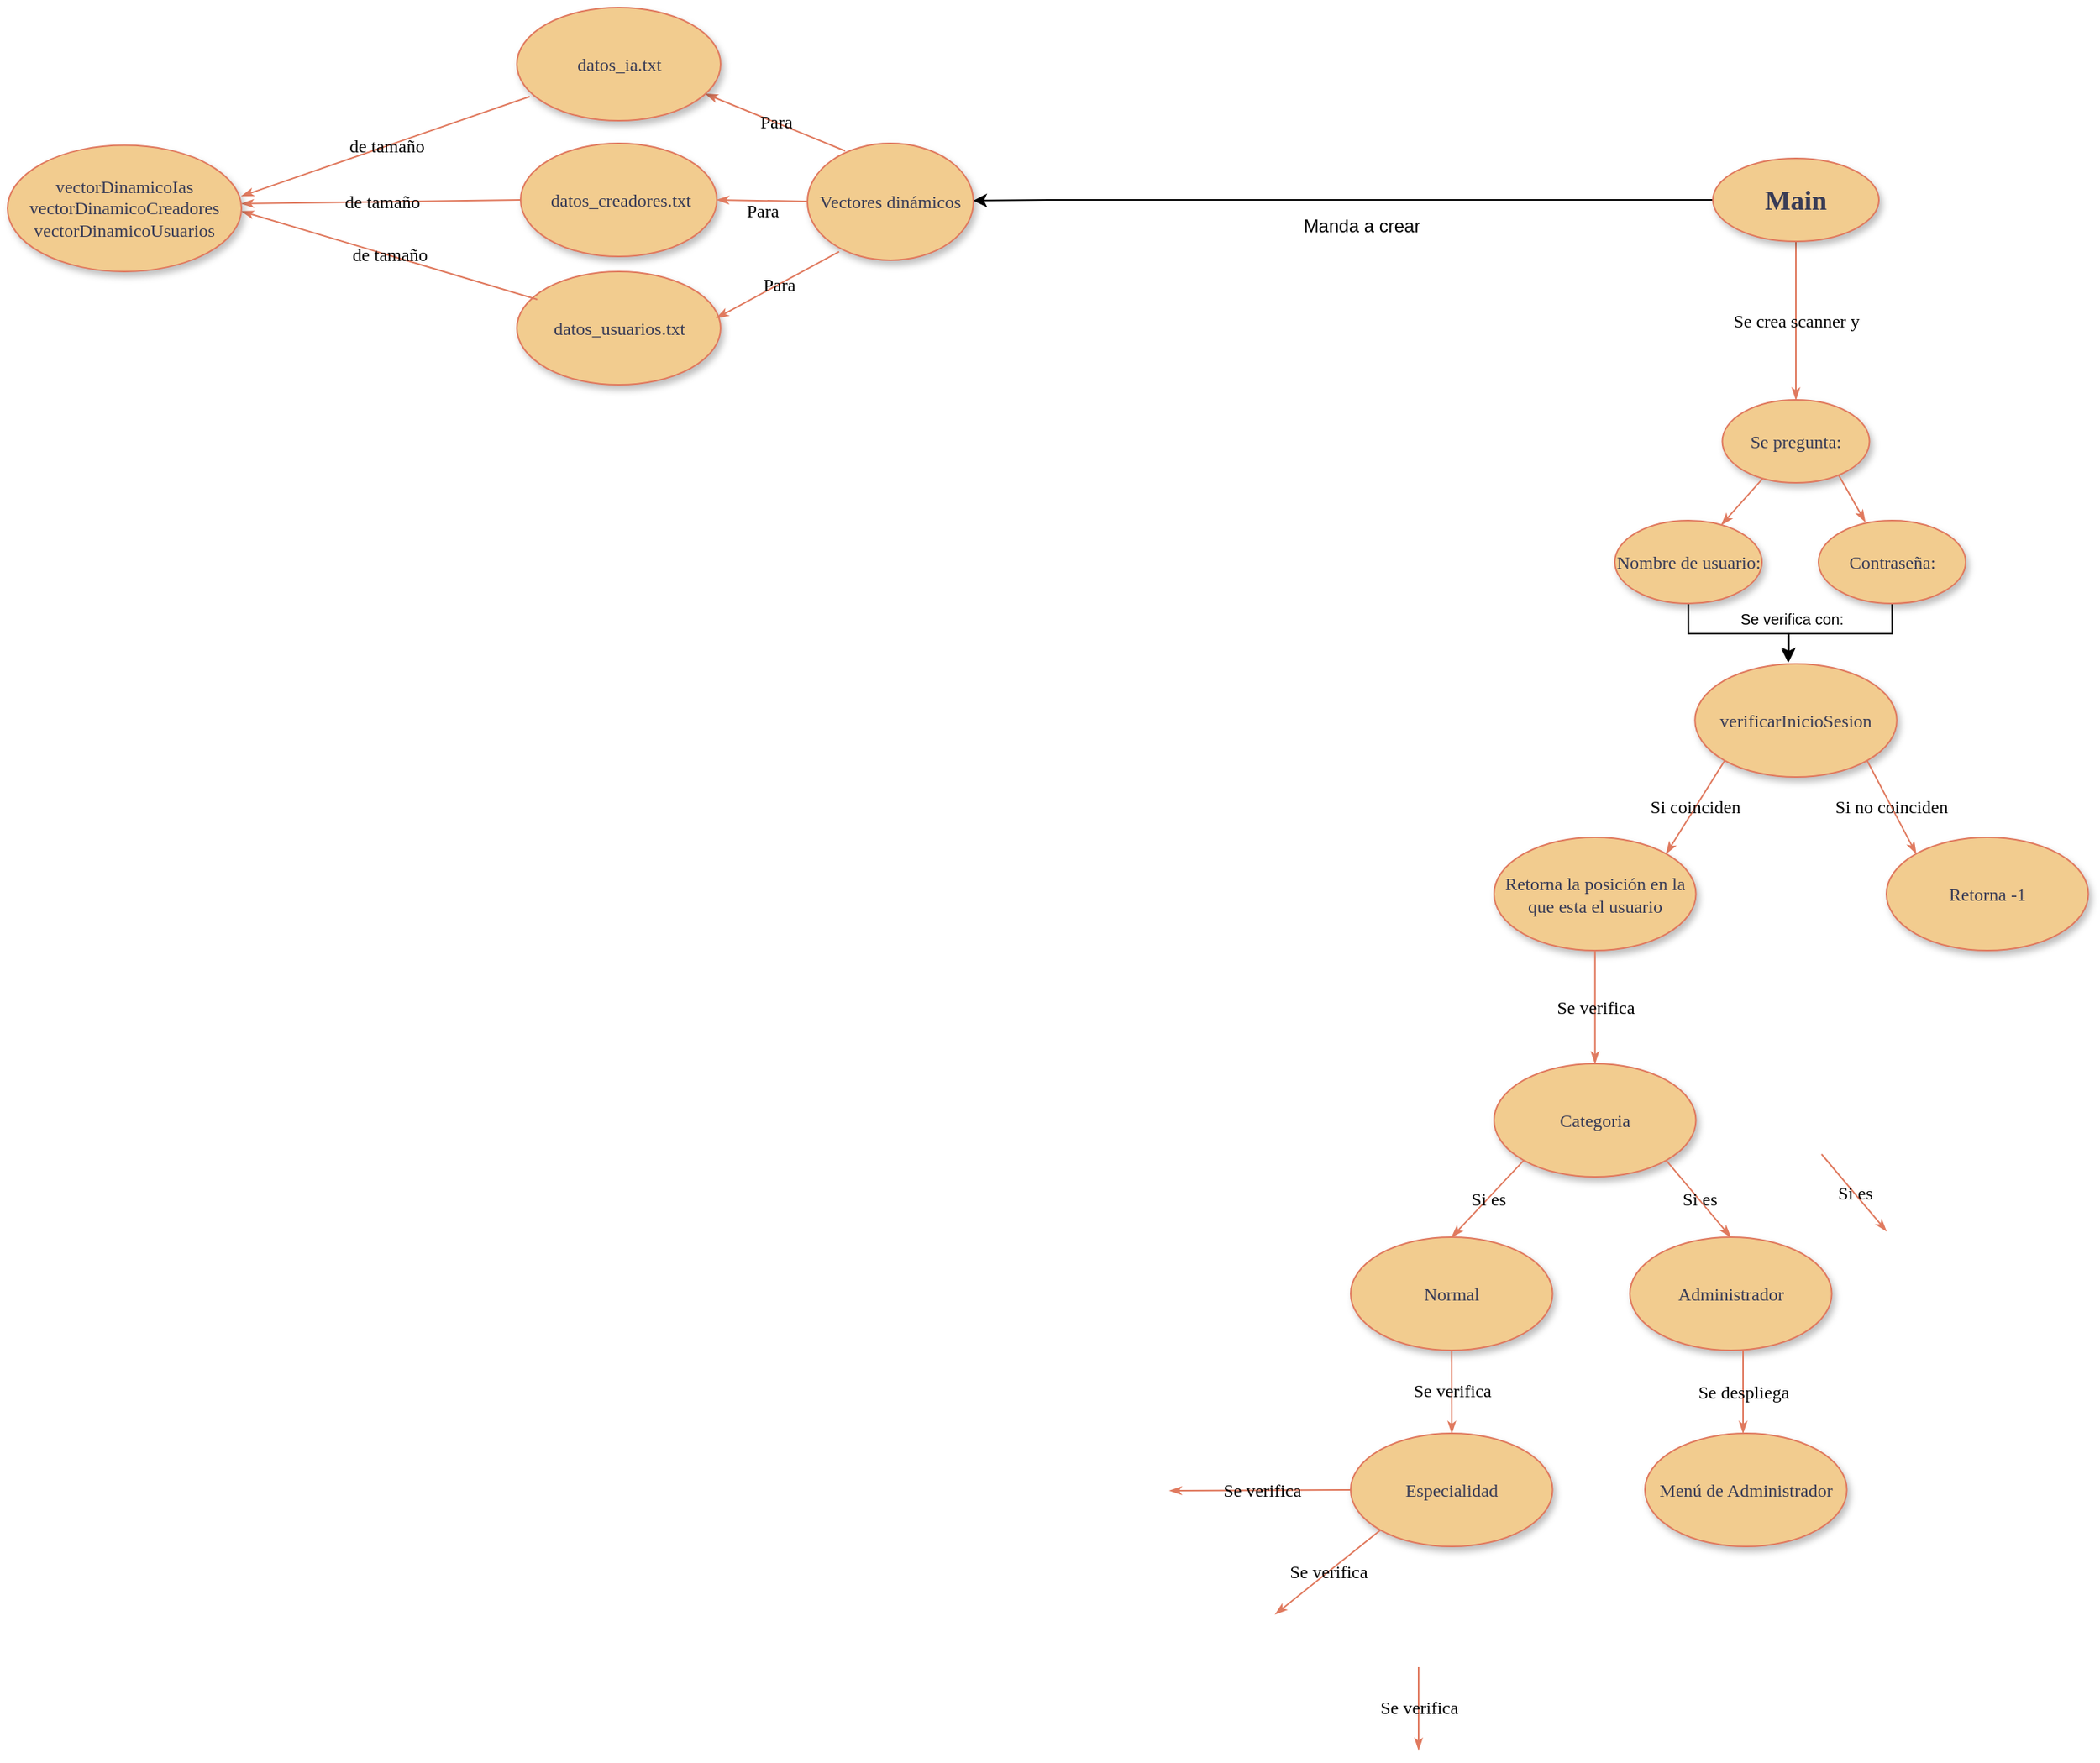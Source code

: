 <mxfile version="21.2.3" type="github">
  <diagram name="Page-1" id="42789a77-a242-8287-6e28-9cd8cfd52e62">
    <mxGraphModel dx="1471" dy="1588" grid="1" gridSize="5" guides="1" tooltips="1" connect="1" arrows="1" fold="1" page="0" pageScale="1" pageWidth="1100" pageHeight="850" background="#ffffff" math="0" shadow="0">
      <root>
        <mxCell id="0" />
        <mxCell id="1" parent="0" />
        <mxCell id="1ea317790d2ca983-13" value="Se crea scanner y" style="edgeStyle=none;rounded=1;html=1;labelBackgroundColor=none;startArrow=none;startFill=0;startSize=5;endArrow=classicThin;endFill=1;endSize=5;jettySize=auto;orthogonalLoop=1;strokeColor=#E07A5F;strokeWidth=1;fontFamily=Verdana;fontSize=12;fontColor=default;" parent="1" source="1ea317790d2ca983-1" target="1ea317790d2ca983-9" edge="1">
          <mxGeometry relative="1" as="geometry" />
        </mxCell>
        <mxCell id="IchzYvAacnoV2I44q3jx-5" style="edgeStyle=orthogonalEdgeStyle;rounded=0;orthogonalLoop=1;jettySize=auto;html=1;" edge="1" parent="1" source="1ea317790d2ca983-1">
          <mxGeometry relative="1" as="geometry">
            <mxPoint x="40" y="-752" as="targetPoint" />
            <Array as="points">
              <mxPoint x="90" y="-752" />
              <mxPoint x="90" y="-752" />
            </Array>
          </mxGeometry>
        </mxCell>
        <mxCell id="1ea317790d2ca983-1" value="&lt;font style=&quot;font-size: 18px;&quot;&gt;&lt;b&gt;Main&lt;/b&gt;&lt;/font&gt;" style="ellipse;whiteSpace=wrap;html=1;rounded=1;shadow=1;comic=0;labelBackgroundColor=none;strokeWidth=1;fontFamily=Verdana;fontSize=12;align=center;fillColor=#F2CC8F;strokeColor=#E07A5F;fontColor=#393C56;" parent="1" vertex="1">
          <mxGeometry x="530" y="-780" width="110" height="55" as="geometry" />
        </mxCell>
        <mxCell id="1ea317790d2ca983-9" value="Se pregunta:" style="ellipse;whiteSpace=wrap;html=1;rounded=1;shadow=1;comic=0;labelBackgroundColor=none;strokeWidth=1;fontFamily=Verdana;fontSize=12;align=center;fillColor=#F2CC8F;strokeColor=#E07A5F;fontColor=#393C56;" parent="1" vertex="1">
          <mxGeometry x="536.25" y="-620" width="97.5" height="55" as="geometry" />
        </mxCell>
        <mxCell id="IchzYvAacnoV2I44q3jx-7" value="Vectores dinámicos" style="ellipse;whiteSpace=wrap;html=1;rounded=1;shadow=1;comic=0;labelBackgroundColor=none;strokeWidth=1;fontFamily=Verdana;fontSize=12;align=center;fillColor=#F2CC8F;strokeColor=#E07A5F;fontColor=#393C56;" vertex="1" parent="1">
          <mxGeometry x="-70" y="-790" width="110" height="77.5" as="geometry" />
        </mxCell>
        <mxCell id="IchzYvAacnoV2I44q3jx-10" value="Para" style="edgeStyle=none;rounded=1;html=1;labelBackgroundColor=none;startArrow=none;startFill=0;startSize=5;endArrow=classicThin;endFill=1;endSize=5;jettySize=auto;orthogonalLoop=1;strokeColor=#E07A5F;strokeWidth=1;fontFamily=Verdana;fontSize=12;fontColor=default;entryX=0.926;entryY=0.763;entryDx=0;entryDy=0;entryPerimeter=0;" edge="1" parent="1" target="IchzYvAacnoV2I44q3jx-11">
          <mxGeometry x="-0.0" relative="1" as="geometry">
            <mxPoint x="-45" y="-785" as="sourcePoint" />
            <mxPoint x="-100" y="-815" as="targetPoint" />
            <mxPoint as="offset" />
          </mxGeometry>
        </mxCell>
        <mxCell id="IchzYvAacnoV2I44q3jx-11" value="datos_ia.txt" style="ellipse;whiteSpace=wrap;html=1;rounded=1;shadow=1;comic=0;labelBackgroundColor=none;strokeWidth=1;fontFamily=Verdana;fontSize=12;align=center;fillColor=#F2CC8F;strokeColor=#E07A5F;fontColor=#393C56;" vertex="1" parent="1">
          <mxGeometry x="-262.5" y="-880" width="135" height="75" as="geometry" />
        </mxCell>
        <mxCell id="IchzYvAacnoV2I44q3jx-12" value="&amp;nbsp;datos_creadores.txt" style="ellipse;whiteSpace=wrap;html=1;rounded=1;shadow=1;comic=0;labelBackgroundColor=none;strokeWidth=1;fontFamily=Verdana;fontSize=12;align=center;fillColor=#F2CC8F;strokeColor=#E07A5F;fontColor=#393C56;" vertex="1" parent="1">
          <mxGeometry x="-260" y="-790" width="130" height="75" as="geometry" />
        </mxCell>
        <mxCell id="IchzYvAacnoV2I44q3jx-13" value="datos_usuarios.txt" style="ellipse;whiteSpace=wrap;html=1;rounded=1;shadow=1;comic=0;labelBackgroundColor=none;strokeWidth=1;fontFamily=Verdana;fontSize=12;align=center;fillColor=#F2CC8F;strokeColor=#E07A5F;fontColor=#393C56;" vertex="1" parent="1">
          <mxGeometry x="-262.5" y="-705" width="135" height="75" as="geometry" />
        </mxCell>
        <mxCell id="IchzYvAacnoV2I44q3jx-14" value="Para" style="edgeStyle=none;rounded=1;html=1;labelBackgroundColor=none;startArrow=none;startFill=0;startSize=5;endArrow=classicThin;endFill=1;endSize=5;jettySize=auto;orthogonalLoop=1;strokeColor=#E07A5F;strokeWidth=1;fontFamily=Verdana;fontSize=12;fontColor=default;entryX=1;entryY=0.5;entryDx=0;entryDy=0;" edge="1" parent="1" target="IchzYvAacnoV2I44q3jx-12">
          <mxGeometry x="-0.004" y="7" relative="1" as="geometry">
            <mxPoint x="-70" y="-751.5" as="sourcePoint" />
            <mxPoint x="-105" y="-751.59" as="targetPoint" />
            <mxPoint as="offset" />
          </mxGeometry>
        </mxCell>
        <mxCell id="IchzYvAacnoV2I44q3jx-17" value="Manda a crear" style="text;strokeColor=none;align=center;fillColor=none;html=1;verticalAlign=middle;whiteSpace=wrap;rounded=0;" vertex="1" parent="1">
          <mxGeometry x="245" y="-760" width="105" height="50" as="geometry" />
        </mxCell>
        <mxCell id="IchzYvAacnoV2I44q3jx-20" value="Para" style="edgeStyle=none;rounded=1;html=1;labelBackgroundColor=none;startArrow=none;startFill=0;startSize=5;endArrow=classicThin;endFill=1;endSize=5;jettySize=auto;orthogonalLoop=1;strokeColor=#E07A5F;strokeWidth=1;fontFamily=Verdana;fontSize=12;fontColor=default;entryX=0.979;entryY=0.411;entryDx=0;entryDy=0;entryPerimeter=0;exitX=0.191;exitY=0.927;exitDx=0;exitDy=0;exitPerimeter=0;" edge="1" parent="1" source="IchzYvAacnoV2I44q3jx-7" target="IchzYvAacnoV2I44q3jx-13">
          <mxGeometry x="-0.0" relative="1" as="geometry">
            <mxPoint x="-32" y="-659" as="sourcePoint" />
            <mxPoint x="-125" y="-700" as="targetPoint" />
            <mxPoint as="offset" />
          </mxGeometry>
        </mxCell>
        <mxCell id="IchzYvAacnoV2I44q3jx-22" value="de tamaño" style="edgeStyle=none;rounded=1;html=1;labelBackgroundColor=none;startArrow=none;startFill=0;startSize=5;endArrow=classicThin;endFill=1;endSize=5;jettySize=auto;orthogonalLoop=1;strokeColor=#E07A5F;strokeWidth=1;fontFamily=Verdana;fontSize=12;fontColor=default;exitX=0.1;exitY=0.247;exitDx=0;exitDy=0;exitPerimeter=0;" edge="1" parent="1" source="IchzYvAacnoV2I44q3jx-13">
          <mxGeometry x="-0.0" relative="1" as="geometry">
            <mxPoint x="-324" y="-710" as="sourcePoint" />
            <mxPoint x="-445" y="-745" as="targetPoint" />
            <mxPoint as="offset" />
          </mxGeometry>
        </mxCell>
        <mxCell id="IchzYvAacnoV2I44q3jx-23" value="de tamaño" style="edgeStyle=none;rounded=1;html=1;labelBackgroundColor=none;startArrow=none;startFill=0;startSize=5;endArrow=classicThin;endFill=1;endSize=5;jettySize=auto;orthogonalLoop=1;strokeColor=#E07A5F;strokeWidth=1;fontFamily=Verdana;fontSize=12;fontColor=default;exitX=0;exitY=0.5;exitDx=0;exitDy=0;" edge="1" parent="1" source="IchzYvAacnoV2I44q3jx-12">
          <mxGeometry x="-0.0" relative="1" as="geometry">
            <mxPoint x="-262.5" y="-725" as="sourcePoint" />
            <mxPoint x="-445" y="-750" as="targetPoint" />
            <mxPoint as="offset" />
          </mxGeometry>
        </mxCell>
        <mxCell id="IchzYvAacnoV2I44q3jx-24" value="de tamaño" style="edgeStyle=none;rounded=1;html=1;labelBackgroundColor=none;startArrow=none;startFill=0;startSize=5;endArrow=classicThin;endFill=1;endSize=5;jettySize=auto;orthogonalLoop=1;strokeColor=#E07A5F;strokeWidth=1;fontFamily=Verdana;fontSize=12;fontColor=default;exitX=0.1;exitY=0.247;exitDx=0;exitDy=0;exitPerimeter=0;" edge="1" parent="1">
          <mxGeometry x="-0.0" relative="1" as="geometry">
            <mxPoint x="-254" y="-821" as="sourcePoint" />
            <mxPoint x="-445" y="-755" as="targetPoint" />
            <mxPoint as="offset" />
          </mxGeometry>
        </mxCell>
        <mxCell id="IchzYvAacnoV2I44q3jx-25" value="vectorDinamicoIas&lt;br&gt;vectorDinamicoCreadores&lt;br&gt;vectorDinamicoUsuarios" style="ellipse;whiteSpace=wrap;html=1;rounded=1;shadow=1;comic=0;labelBackgroundColor=none;strokeWidth=1;fontFamily=Verdana;fontSize=12;align=center;fillColor=#F2CC8F;strokeColor=#E07A5F;fontColor=#393C56;" vertex="1" parent="1">
          <mxGeometry x="-600" y="-788.75" width="155" height="83.75" as="geometry" />
        </mxCell>
        <mxCell id="IchzYvAacnoV2I44q3jx-39" style="edgeStyle=orthogonalEdgeStyle;rounded=0;orthogonalLoop=1;jettySize=auto;html=1;exitX=0.5;exitY=1;exitDx=0;exitDy=0;entryX=0.465;entryY=-0.022;entryDx=0;entryDy=0;entryPerimeter=0;" edge="1" parent="1" source="IchzYvAacnoV2I44q3jx-26" target="IchzYvAacnoV2I44q3jx-30">
          <mxGeometry relative="1" as="geometry">
            <mxPoint x="580" y="-455" as="targetPoint" />
          </mxGeometry>
        </mxCell>
        <mxCell id="IchzYvAacnoV2I44q3jx-26" value="Contraseña:" style="ellipse;whiteSpace=wrap;html=1;rounded=1;shadow=1;comic=0;labelBackgroundColor=none;strokeWidth=1;fontFamily=Verdana;fontSize=12;align=center;fillColor=#F2CC8F;strokeColor=#E07A5F;fontColor=#393C56;" vertex="1" parent="1">
          <mxGeometry x="600" y="-540" width="97.5" height="55" as="geometry" />
        </mxCell>
        <mxCell id="IchzYvAacnoV2I44q3jx-40" style="edgeStyle=orthogonalEdgeStyle;rounded=0;orthogonalLoop=1;jettySize=auto;html=1;exitX=0.5;exitY=1;exitDx=0;exitDy=0;entryX=0.462;entryY=-0.01;entryDx=0;entryDy=0;entryPerimeter=0;" edge="1" parent="1" source="IchzYvAacnoV2I44q3jx-27" target="IchzYvAacnoV2I44q3jx-30">
          <mxGeometry relative="1" as="geometry" />
        </mxCell>
        <mxCell id="IchzYvAacnoV2I44q3jx-27" value="Nombre de usuario:" style="ellipse;whiteSpace=wrap;html=1;rounded=1;shadow=1;comic=0;labelBackgroundColor=none;strokeWidth=1;fontFamily=Verdana;fontSize=12;align=center;fillColor=#F2CC8F;strokeColor=#E07A5F;fontColor=#393C56;" vertex="1" parent="1">
          <mxGeometry x="465" y="-540" width="97.5" height="55" as="geometry" />
        </mxCell>
        <mxCell id="IchzYvAacnoV2I44q3jx-28" value="" style="edgeStyle=none;rounded=1;html=1;labelBackgroundColor=none;startArrow=none;startFill=0;startSize=5;endArrow=classicThin;endFill=1;endSize=5;jettySize=auto;orthogonalLoop=1;strokeColor=#E07A5F;strokeWidth=1;fontFamily=Verdana;fontSize=12;fontColor=default;" edge="1" parent="1" source="1ea317790d2ca983-9" target="IchzYvAacnoV2I44q3jx-27">
          <mxGeometry relative="1" as="geometry">
            <mxPoint x="540" y="-580" as="sourcePoint" />
            <mxPoint x="505" y="-535" as="targetPoint" />
          </mxGeometry>
        </mxCell>
        <mxCell id="IchzYvAacnoV2I44q3jx-29" value="" style="edgeStyle=none;rounded=1;html=1;labelBackgroundColor=none;startArrow=none;startFill=0;startSize=5;endArrow=classicThin;endFill=1;endSize=5;jettySize=auto;orthogonalLoop=1;strokeColor=#E07A5F;strokeWidth=1;fontFamily=Verdana;fontSize=12;fontColor=default;exitX=0.792;exitY=0.912;exitDx=0;exitDy=0;exitPerimeter=0;entryX=0.318;entryY=0.018;entryDx=0;entryDy=0;entryPerimeter=0;" edge="1" parent="1" source="1ea317790d2ca983-9" target="IchzYvAacnoV2I44q3jx-26">
          <mxGeometry relative="1" as="geometry">
            <mxPoint x="685" y="-575" as="sourcePoint" />
            <mxPoint x="690" y="-512.5" as="targetPoint" />
          </mxGeometry>
        </mxCell>
        <mxCell id="IchzYvAacnoV2I44q3jx-30" value="verificarInicioSesion" style="ellipse;whiteSpace=wrap;html=1;rounded=1;shadow=1;comic=0;labelBackgroundColor=none;strokeWidth=1;fontFamily=Verdana;fontSize=12;align=center;fillColor=#F2CC8F;strokeColor=#E07A5F;fontColor=#393C56;" vertex="1" parent="1">
          <mxGeometry x="518.13" y="-445" width="133.75" height="75" as="geometry" />
        </mxCell>
        <mxCell id="IchzYvAacnoV2I44q3jx-35" value="Si coinciden" style="edgeStyle=none;rounded=1;html=1;labelBackgroundColor=none;startArrow=none;startFill=0;startSize=5;endArrow=classicThin;endFill=1;endSize=5;jettySize=auto;orthogonalLoop=1;strokeColor=#E07A5F;strokeWidth=1;fontFamily=Verdana;fontSize=12;fontColor=default;entryX=1;entryY=0;entryDx=0;entryDy=0;exitX=0;exitY=1;exitDx=0;exitDy=0;" edge="1" parent="1" source="IchzYvAacnoV2I44q3jx-30" target="IchzYvAacnoV2I44q3jx-36">
          <mxGeometry relative="1" as="geometry">
            <mxPoint x="565" y="-365" as="sourcePoint" />
            <mxPoint x="565" y="-260" as="targetPoint" />
          </mxGeometry>
        </mxCell>
        <mxCell id="IchzYvAacnoV2I44q3jx-36" value="Retorna la posición en la que esta el usuario" style="ellipse;whiteSpace=wrap;html=1;rounded=1;shadow=1;comic=0;labelBackgroundColor=none;strokeWidth=1;fontFamily=Verdana;fontSize=12;align=center;fillColor=#F2CC8F;strokeColor=#E07A5F;fontColor=#393C56;" vertex="1" parent="1">
          <mxGeometry x="385" y="-330" width="133.75" height="75" as="geometry" />
        </mxCell>
        <mxCell id="IchzYvAacnoV2I44q3jx-41" value="Se verifica con:" style="text;strokeColor=none;align=center;fillColor=none;html=1;verticalAlign=middle;whiteSpace=wrap;rounded=0;fontSize=10;" vertex="1" parent="1">
          <mxGeometry x="535" y="-490" width="95" height="30" as="geometry" />
        </mxCell>
        <mxCell id="IchzYvAacnoV2I44q3jx-42" value="Retorna -1" style="ellipse;whiteSpace=wrap;html=1;rounded=1;shadow=1;comic=0;labelBackgroundColor=none;strokeWidth=1;fontFamily=Verdana;fontSize=12;align=center;fillColor=#F2CC8F;strokeColor=#E07A5F;fontColor=#393C56;" vertex="1" parent="1">
          <mxGeometry x="645" y="-330" width="133.75" height="75" as="geometry" />
        </mxCell>
        <mxCell id="IchzYvAacnoV2I44q3jx-43" value="Si no coinciden" style="edgeStyle=none;rounded=1;html=1;labelBackgroundColor=none;startArrow=none;startFill=0;startSize=5;endArrow=classicThin;endFill=1;endSize=5;jettySize=auto;orthogonalLoop=1;strokeColor=#E07A5F;strokeWidth=1;fontFamily=Verdana;fontSize=12;fontColor=default;entryX=0;entryY=0;entryDx=0;entryDy=0;exitX=1;exitY=1;exitDx=0;exitDy=0;" edge="1" parent="1" source="IchzYvAacnoV2I44q3jx-30" target="IchzYvAacnoV2I44q3jx-42">
          <mxGeometry relative="1" as="geometry">
            <mxPoint x="633.75" y="-360" as="sourcePoint" />
            <mxPoint x="594.75" y="-298" as="targetPoint" />
          </mxGeometry>
        </mxCell>
        <mxCell id="IchzYvAacnoV2I44q3jx-45" value="Se verifica" style="edgeStyle=none;rounded=1;html=1;labelBackgroundColor=none;startArrow=none;startFill=0;startSize=5;endArrow=classicThin;endFill=1;endSize=5;jettySize=auto;orthogonalLoop=1;strokeColor=#E07A5F;strokeWidth=1;fontFamily=Verdana;fontSize=12;fontColor=default;exitX=0.5;exitY=1;exitDx=0;exitDy=0;entryX=0.5;entryY=0;entryDx=0;entryDy=0;" edge="1" parent="1" source="IchzYvAacnoV2I44q3jx-36" target="IchzYvAacnoV2I44q3jx-46">
          <mxGeometry relative="1" as="geometry">
            <mxPoint x="458" y="-215" as="sourcePoint" />
            <mxPoint x="350" y="-195" as="targetPoint" />
          </mxGeometry>
        </mxCell>
        <mxCell id="IchzYvAacnoV2I44q3jx-46" value="Categoria" style="ellipse;whiteSpace=wrap;html=1;rounded=1;shadow=1;comic=0;labelBackgroundColor=none;strokeWidth=1;fontFamily=Verdana;fontSize=12;align=center;fillColor=#F2CC8F;strokeColor=#E07A5F;fontColor=#393C56;" vertex="1" parent="1">
          <mxGeometry x="385" y="-180" width="133.75" height="75" as="geometry" />
        </mxCell>
        <mxCell id="IchzYvAacnoV2I44q3jx-47" value="Normal" style="ellipse;whiteSpace=wrap;html=1;rounded=1;shadow=1;comic=0;labelBackgroundColor=none;strokeWidth=1;fontFamily=Verdana;fontSize=12;align=center;fillColor=#F2CC8F;strokeColor=#E07A5F;fontColor=#393C56;" vertex="1" parent="1">
          <mxGeometry x="290" y="-65" width="133.75" height="75" as="geometry" />
        </mxCell>
        <mxCell id="IchzYvAacnoV2I44q3jx-50" value="Si es" style="edgeStyle=none;rounded=1;html=1;labelBackgroundColor=none;startArrow=none;startFill=0;startSize=5;endArrow=classicThin;endFill=1;endSize=5;jettySize=auto;orthogonalLoop=1;strokeColor=#E07A5F;strokeWidth=1;fontFamily=Verdana;fontSize=12;fontColor=default;exitX=0;exitY=1;exitDx=0;exitDy=0;entryX=0.5;entryY=0;entryDx=0;entryDy=0;" edge="1" parent="1" source="IchzYvAacnoV2I44q3jx-46" target="IchzYvAacnoV2I44q3jx-47">
          <mxGeometry relative="1" as="geometry">
            <mxPoint x="390" y="-105" as="sourcePoint" />
            <mxPoint x="370" y="-65" as="targetPoint" />
          </mxGeometry>
        </mxCell>
        <mxCell id="IchzYvAacnoV2I44q3jx-51" value="Si es" style="edgeStyle=none;rounded=1;html=1;labelBackgroundColor=none;startArrow=none;startFill=0;startSize=5;endArrow=classicThin;endFill=1;endSize=5;jettySize=auto;orthogonalLoop=1;strokeColor=#E07A5F;strokeWidth=1;fontFamily=Verdana;fontSize=12;fontColor=default;exitX=1;exitY=1;exitDx=0;exitDy=0;entryX=0.5;entryY=0;entryDx=0;entryDy=0;" edge="1" parent="1" source="IchzYvAacnoV2I44q3jx-46" target="IchzYvAacnoV2I44q3jx-52">
          <mxGeometry relative="1" as="geometry">
            <mxPoint x="530" y="-70" as="sourcePoint" />
            <mxPoint x="535" y="-65" as="targetPoint" />
          </mxGeometry>
        </mxCell>
        <mxCell id="IchzYvAacnoV2I44q3jx-52" value="Administrador" style="ellipse;whiteSpace=wrap;html=1;rounded=1;shadow=1;comic=0;labelBackgroundColor=none;strokeWidth=1;fontFamily=Verdana;fontSize=12;align=center;fillColor=#F2CC8F;strokeColor=#E07A5F;fontColor=#393C56;" vertex="1" parent="1">
          <mxGeometry x="475" y="-65" width="133.75" height="75" as="geometry" />
        </mxCell>
        <mxCell id="IchzYvAacnoV2I44q3jx-54" value="Se verifica" style="edgeStyle=none;rounded=1;html=1;labelBackgroundColor=none;startArrow=none;startFill=0;startSize=5;endArrow=classicThin;endFill=1;endSize=5;jettySize=auto;orthogonalLoop=1;strokeColor=#E07A5F;strokeWidth=1;fontFamily=Verdana;fontSize=12;fontColor=default;exitX=0.5;exitY=1;exitDx=0;exitDy=0;" edge="1" parent="1" source="IchzYvAacnoV2I44q3jx-47">
          <mxGeometry relative="1" as="geometry">
            <mxPoint x="385" y="50" as="sourcePoint" />
            <mxPoint x="357" y="65" as="targetPoint" />
          </mxGeometry>
        </mxCell>
        <mxCell id="IchzYvAacnoV2I44q3jx-55" value="Si es" style="edgeStyle=none;rounded=1;html=1;labelBackgroundColor=none;startArrow=none;startFill=0;startSize=5;endArrow=classicThin;endFill=1;endSize=5;jettySize=auto;orthogonalLoop=1;strokeColor=#E07A5F;strokeWidth=1;fontFamily=Verdana;fontSize=12;fontColor=default;exitX=1;exitY=1;exitDx=0;exitDy=0;entryX=0.5;entryY=0;entryDx=0;entryDy=0;" edge="1" parent="1">
          <mxGeometry relative="1" as="geometry">
            <mxPoint x="602" y="-120" as="sourcePoint" />
            <mxPoint x="645" y="-69" as="targetPoint" />
          </mxGeometry>
        </mxCell>
        <mxCell id="IchzYvAacnoV2I44q3jx-56" value="Se despliega" style="edgeStyle=none;rounded=1;html=1;labelBackgroundColor=none;startArrow=none;startFill=0;startSize=5;endArrow=classicThin;endFill=1;endSize=5;jettySize=auto;orthogonalLoop=1;strokeColor=#E07A5F;strokeWidth=1;fontFamily=Verdana;fontSize=12;fontColor=default;exitX=0.5;exitY=1;exitDx=0;exitDy=0;" edge="1" parent="1">
          <mxGeometry relative="1" as="geometry">
            <mxPoint x="550" y="10" as="sourcePoint" />
            <mxPoint x="550" y="65" as="targetPoint" />
          </mxGeometry>
        </mxCell>
        <mxCell id="IchzYvAacnoV2I44q3jx-57" value="Menú de Administrador" style="ellipse;whiteSpace=wrap;html=1;rounded=1;shadow=1;comic=0;labelBackgroundColor=none;strokeWidth=1;fontFamily=Verdana;fontSize=12;align=center;fillColor=#F2CC8F;strokeColor=#E07A5F;fontColor=#393C56;" vertex="1" parent="1">
          <mxGeometry x="485" y="65" width="133.75" height="75" as="geometry" />
        </mxCell>
        <mxCell id="IchzYvAacnoV2I44q3jx-58" value="Especialidad" style="ellipse;whiteSpace=wrap;html=1;rounded=1;shadow=1;comic=0;labelBackgroundColor=none;strokeWidth=1;fontFamily=Verdana;fontSize=12;align=center;fillColor=#F2CC8F;strokeColor=#E07A5F;fontColor=#393C56;" vertex="1" parent="1">
          <mxGeometry x="290" y="65" width="133.75" height="75" as="geometry" />
        </mxCell>
        <mxCell id="IchzYvAacnoV2I44q3jx-59" value="Se verifica" style="edgeStyle=none;rounded=1;html=1;labelBackgroundColor=none;startArrow=none;startFill=0;startSize=5;endArrow=classicThin;endFill=1;endSize=5;jettySize=auto;orthogonalLoop=1;strokeColor=#E07A5F;strokeWidth=1;fontFamily=Verdana;fontSize=12;fontColor=default;exitX=0;exitY=0.5;exitDx=0;exitDy=0;" edge="1" parent="1" source="IchzYvAacnoV2I44q3jx-58">
          <mxGeometry x="-0.011" relative="1" as="geometry">
            <mxPoint x="205" y="180" as="sourcePoint" />
            <mxPoint x="170" y="103" as="targetPoint" />
            <mxPoint as="offset" />
          </mxGeometry>
        </mxCell>
        <mxCell id="IchzYvAacnoV2I44q3jx-60" value="Se verifica" style="edgeStyle=none;rounded=1;html=1;labelBackgroundColor=none;startArrow=none;startFill=0;startSize=5;endArrow=classicThin;endFill=1;endSize=5;jettySize=auto;orthogonalLoop=1;strokeColor=#E07A5F;strokeWidth=1;fontFamily=Verdana;fontSize=12;fontColor=default;exitX=0;exitY=1;exitDx=0;exitDy=0;" edge="1" parent="1" source="IchzYvAacnoV2I44q3jx-58">
          <mxGeometry x="-0.011" relative="1" as="geometry">
            <mxPoint x="260" y="150" as="sourcePoint" />
            <mxPoint x="240" y="185" as="targetPoint" />
            <mxPoint as="offset" />
          </mxGeometry>
        </mxCell>
        <mxCell id="IchzYvAacnoV2I44q3jx-61" value="Se verifica" style="edgeStyle=none;rounded=1;html=1;labelBackgroundColor=none;startArrow=none;startFill=0;startSize=5;endArrow=classicThin;endFill=1;endSize=5;jettySize=auto;orthogonalLoop=1;strokeColor=#E07A5F;strokeWidth=1;fontFamily=Verdana;fontSize=12;fontColor=default;exitX=0.5;exitY=1;exitDx=0;exitDy=0;" edge="1" parent="1">
          <mxGeometry x="-0.011" relative="1" as="geometry">
            <mxPoint x="335" y="220" as="sourcePoint" />
            <mxPoint x="335" y="275" as="targetPoint" />
            <mxPoint as="offset" />
          </mxGeometry>
        </mxCell>
      </root>
    </mxGraphModel>
  </diagram>
</mxfile>
